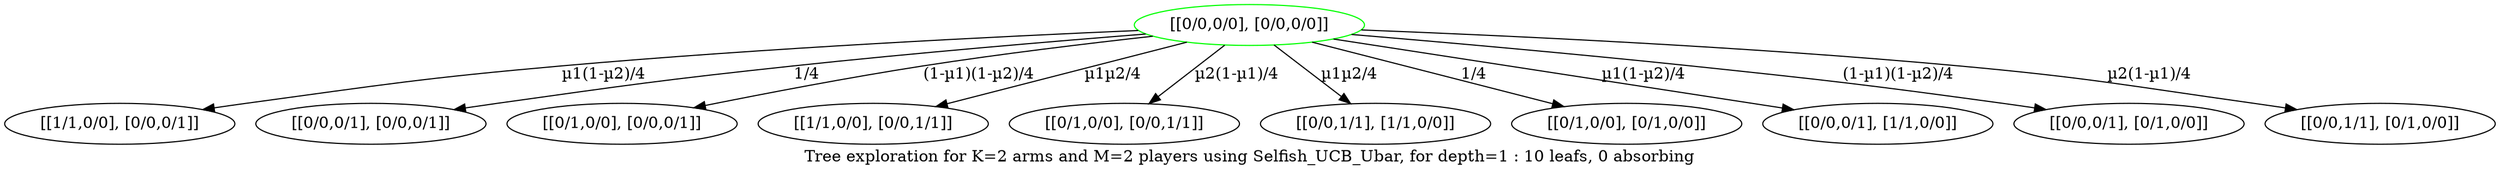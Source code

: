 digraph {
	overlap=false
	label="Tree exploration for K=2 arms and M=2 players using Selfish_UCB_Ubar, for depth=1 : 10 leafs, 0 absorbing"
	0 [label="[[0/0,0/0], [0/0,0/0]]" color=green]
	1 [label="[[1/1,0/0], [0/0,0/1]]"]
	0 -> 1 [label="µ1(1-µ2)/4" color=black]
	2 [label="[[0/0,0/1], [0/0,0/1]]"]
	0 -> 2 [label="1/4" color=black]
	3 [label="[[0/1,0/0], [0/0,0/1]]"]
	0 -> 3 [label="(1-µ1)(1-µ2)/4" color=black]
	4 [label="[[1/1,0/0], [0/0,1/1]]"]
	0 -> 4 [label="µ1µ2/4" color=black]
	5 [label="[[0/1,0/0], [0/0,1/1]]"]
	0 -> 5 [label="µ2(1-µ1)/4" color=black]
	6 [label="[[0/0,1/1], [1/1,0/0]]"]
	0 -> 6 [label="µ1µ2/4" color=black]
	7 [label="[[0/1,0/0], [0/1,0/0]]"]
	0 -> 7 [label="1/4" color=black]
	8 [label="[[0/0,0/1], [1/1,0/0]]"]
	0 -> 8 [label="µ1(1-µ2)/4" color=black]
	9 [label="[[0/0,0/1], [0/1,0/0]]"]
	0 -> 9 [label="(1-µ1)(1-µ2)/4" color=black]
	10 [label="[[0/0,1/1], [0/1,0/0]]"]
	0 -> 10 [label="µ2(1-µ1)/4" color=black]
}
